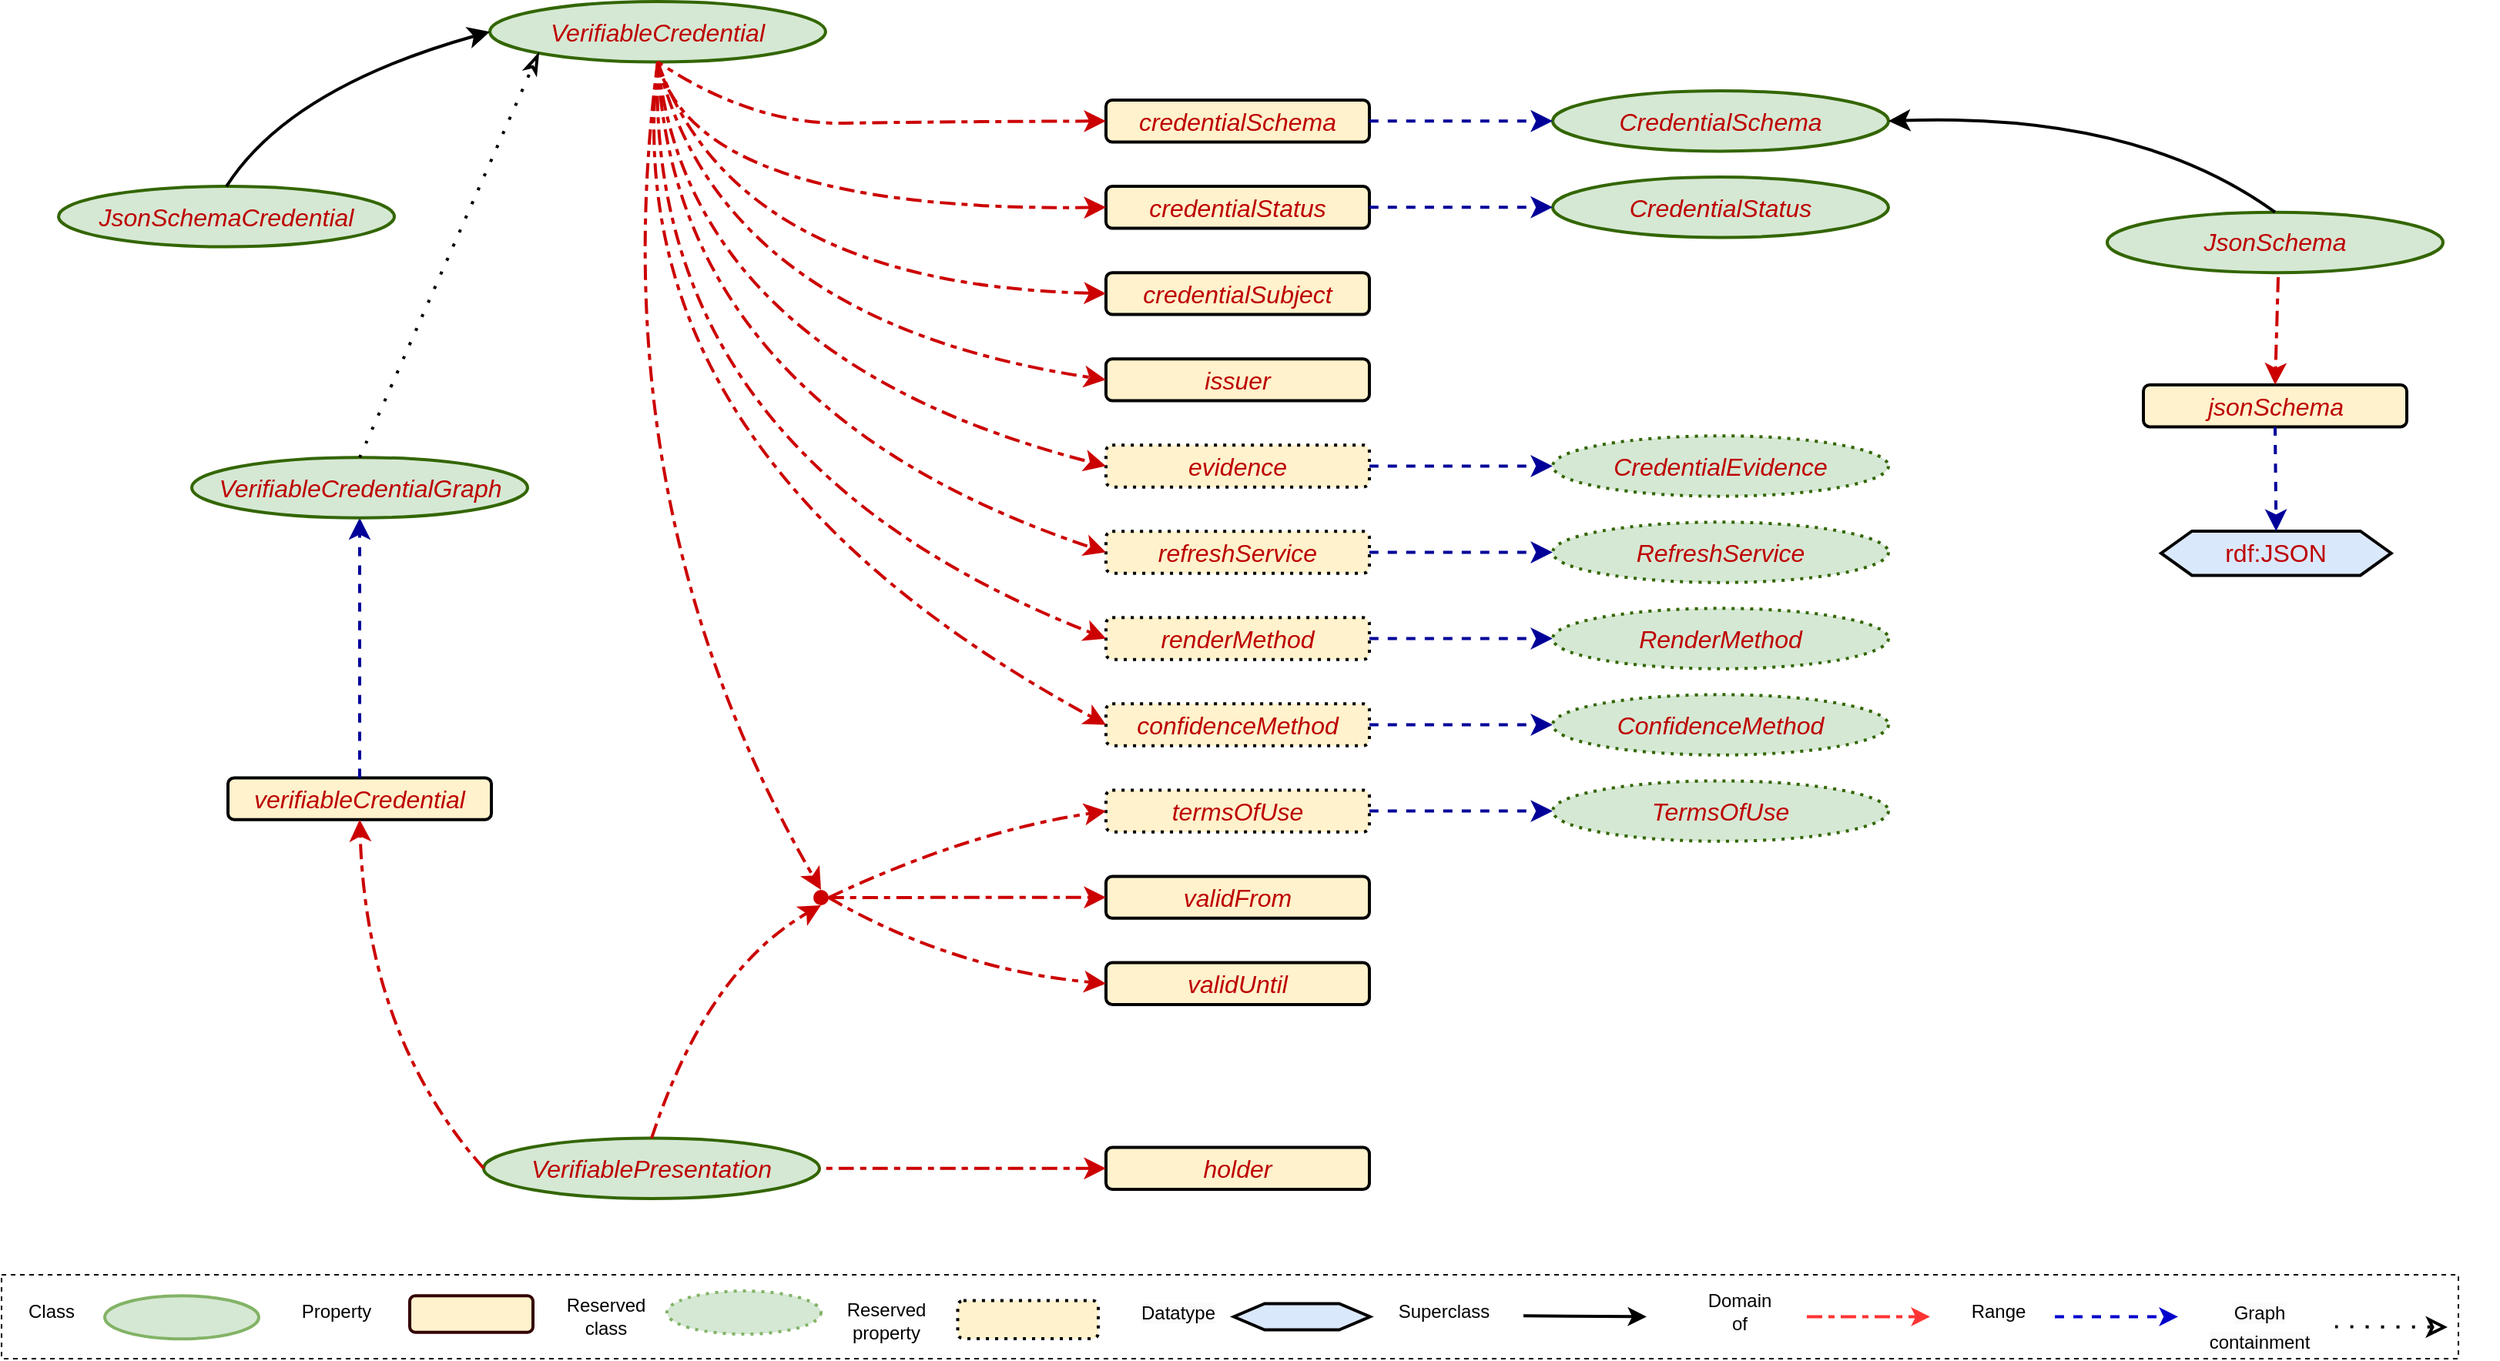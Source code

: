 <mxfile version="21.6.8" type="device">
  <diagram name="Page-1" id="5wcF2D67hh1iBqyEtvuE">
    <mxGraphModel dx="3512" dy="2118" grid="1" gridSize="10" guides="1" tooltips="1" connect="1" arrows="1" fold="1" page="1" pageScale="1" pageWidth="1600" pageHeight="900" math="0" shadow="0">
      <root>
        <mxCell id="0" />
        <mxCell id="1" parent="0" />
        <UserObject label="&lt;i&gt;&lt;font color=&quot;#bd0000&quot;&gt;verifiableCredential&lt;/font&gt;&lt;/i&gt;" link="https://w3.org/2018/credentials/#verifiableCredential" id="1oUjKqBKF74gJ-cnWfdO-3">
          <mxCell style="rounded=1;whiteSpace=wrap;html=1;fontSize=16;fillColor=#fff2cc;strokeWidth=2;" parent="1" vertex="1">
            <mxGeometry x="-1451" y="-384.805" width="171" height="27.21" as="geometry" />
          </mxCell>
        </UserObject>
        <UserObject label="&lt;i&gt;&lt;font color=&quot;#bd0000&quot;&gt;VerifiableCredential&lt;/font&gt;&lt;/i&gt;" link="https://w3.org/2018/credentials/#VerifiableCredential" id="1oUjKqBKF74gJ-cnWfdO-5">
          <mxCell style="ellipse;whiteSpace=wrap;html=1;fontSize=16;fillColor=#d5e8d4;strokeWidth=2;strokeColor=#336600;" parent="1" vertex="1">
            <mxGeometry x="-1281" y="-889" width="218" height="39.215" as="geometry" />
          </mxCell>
        </UserObject>
        <UserObject label="&lt;i&gt;&lt;font color=&quot;#bd0000&quot;&gt;JsonSchemaCredential&lt;/font&gt;&lt;/i&gt;" link="https://w3.org/2018/credentials/#JsonSchemaCredential" id="1oUjKqBKF74gJ-cnWfdO-6">
          <mxCell style="ellipse;whiteSpace=wrap;html=1;fontSize=16;fillColor=#d5e8d4;strokeWidth=2;strokeColor=#336600;" parent="1" vertex="1">
            <mxGeometry x="-1561" y="-768.954" width="218" height="39.215" as="geometry" />
          </mxCell>
        </UserObject>
        <UserObject label="&lt;i&gt;&lt;font color=&quot;#bd0000&quot;&gt;VerifiablePresentation&lt;/font&gt;&lt;/i&gt;" link="https://w3.org/2018/credentials/#VerifiablePresentation" id="1oUjKqBKF74gJ-cnWfdO-7">
          <mxCell style="ellipse;whiteSpace=wrap;html=1;fontSize=16;fillColor=#D5E8D4;strokeWidth=2;strokeColor=#336600;" parent="1" vertex="1">
            <mxGeometry x="-1285" y="-150.715" width="218" height="39.215" as="geometry" />
          </mxCell>
        </UserObject>
        <mxCell id="1oUjKqBKF74gJ-cnWfdO-9" value="" style="endArrow=classic;html=1;rounded=0;fontSize=12;startSize=8;endSize=8;curved=1;exitX=0.5;exitY=0;exitDx=0;exitDy=0;entryX=0;entryY=0.5;entryDx=0;entryDy=0;strokeWidth=2;" parent="1" source="1oUjKqBKF74gJ-cnWfdO-6" target="1oUjKqBKF74gJ-cnWfdO-5" edge="1">
          <mxGeometry width="50" height="50" relative="1" as="geometry">
            <mxPoint x="-1535" y="-563.274" as="sourcePoint" />
            <mxPoint x="-1485" y="-603.29" as="targetPoint" />
            <Array as="points">
              <mxPoint x="-1411" y="-832.978" />
            </Array>
          </mxGeometry>
        </mxCell>
        <mxCell id="1oUjKqBKF74gJ-cnWfdO-12" value="" style="endArrow=classic;html=1;rounded=0;fontSize=12;startSize=8;endSize=8;curved=1;exitX=0.5;exitY=0;exitDx=0;exitDy=0;strokeColor=#000099;dashed=1;strokeWidth=2;entryX=0.5;entryY=1;entryDx=0;entryDy=0;" parent="1" source="1oUjKqBKF74gJ-cnWfdO-3" target="1oUjKqBKF74gJ-cnWfdO-15" edge="1">
          <mxGeometry width="50" height="50" relative="1" as="geometry">
            <mxPoint x="-1314" y="-492.047" as="sourcePoint" />
            <mxPoint x="-1291" y="-552.87" as="targetPoint" />
          </mxGeometry>
        </mxCell>
        <mxCell id="1oUjKqBKF74gJ-cnWfdO-13" style="edgeStyle=none;curved=1;rounded=0;orthogonalLoop=1;jettySize=auto;html=1;entryX=0.5;entryY=0;entryDx=0;entryDy=0;fontSize=12;startSize=8;endSize=8;" parent="1" source="1oUjKqBKF74gJ-cnWfdO-3" target="1oUjKqBKF74gJ-cnWfdO-3" edge="1">
          <mxGeometry relative="1" as="geometry" />
        </mxCell>
        <mxCell id="1oUjKqBKF74gJ-cnWfdO-14" value="" style="endArrow=classic;html=1;rounded=0;fontSize=12;startSize=8;endSize=8;curved=1;exitX=0;exitY=0.5;exitDx=0;exitDy=0;entryX=0.5;entryY=1;entryDx=0;entryDy=0;dashed=1;strokeWidth=2;strokeColor=#CC0000;endFill=1;startArrow=none;startFill=0;dashPattern=5 2 2 2;" parent="1" source="1oUjKqBKF74gJ-cnWfdO-7" target="1oUjKqBKF74gJ-cnWfdO-3" edge="1">
          <mxGeometry width="50" height="50" relative="1" as="geometry">
            <mxPoint x="-987" y="-436.025" as="sourcePoint" />
            <mxPoint x="-937" y="-476.041" as="targetPoint" />
            <Array as="points">
              <mxPoint x="-1361" y="-216.741" />
            </Array>
          </mxGeometry>
        </mxCell>
        <UserObject label="&lt;i&gt;&lt;font color=&quot;#bd0000&quot;&gt;VerifiableCredentialGraph&lt;/font&gt;&lt;/i&gt;" link="https://w3.org/2018/credentials/#VerifiableCredentialGraph" id="1oUjKqBKF74gJ-cnWfdO-15">
          <mxCell style="ellipse;whiteSpace=wrap;html=1;fontSize=16;fillColor=#d5e8d4;strokeWidth=2;strokeColor=#336600;" parent="1" vertex="1">
            <mxGeometry x="-1474.5" y="-592.886" width="218" height="39.215" as="geometry" />
          </mxCell>
        </UserObject>
        <mxCell id="1oUjKqBKF74gJ-cnWfdO-10" style="edgeStyle=none;curved=1;rounded=0;orthogonalLoop=1;jettySize=auto;html=1;entryX=0;entryY=1;entryDx=0;entryDy=0;fontSize=12;startSize=8;endSize=8;dashed=1;dashPattern=1 4;strokeWidth=2;exitX=0.5;exitY=0;exitDx=0;exitDy=0;endArrow=classicThin;endFill=0;" parent="1" source="1oUjKqBKF74gJ-cnWfdO-15" target="1oUjKqBKF74gJ-cnWfdO-5" edge="1">
          <mxGeometry relative="1" as="geometry">
            <mxPoint x="-1251" y="-640.904" as="sourcePoint" />
          </mxGeometry>
        </mxCell>
        <UserObject label="&lt;i&gt;&lt;font color=&quot;#bd0000&quot;&gt;credentialSchema&lt;/font&gt;&lt;/i&gt;" link="https://w3.org/2018/credentials/#credentialSchema" id="lZdwYr-LXM3OhQDUA7XR-1">
          <mxCell style="rounded=1;whiteSpace=wrap;html=1;fontSize=16;fillColor=#fff2cc;strokeWidth=2;" parent="1" vertex="1">
            <mxGeometry x="-881" y="-824.975" width="171" height="27.21" as="geometry" />
          </mxCell>
        </UserObject>
        <UserObject label="&lt;i&gt;&lt;font color=&quot;#bd0000&quot;&gt;credentialStatus&lt;/font&gt;&lt;/i&gt;" link="https://w3.org/2018/credentials/#credentialStatus" id="lZdwYr-LXM3OhQDUA7XR-2">
          <mxCell style="rounded=1;whiteSpace=wrap;html=1;fontSize=16;fillColor=#fff2cc;strokeWidth=2;" parent="1" vertex="1">
            <mxGeometry x="-881" y="-768.954" width="171" height="27.21" as="geometry" />
          </mxCell>
        </UserObject>
        <UserObject label="&lt;i&gt;&lt;font color=&quot;#bd0000&quot;&gt;credentialSubject&lt;/font&gt;&lt;/i&gt;" link="https://w3.org/2018/credentials/#credentialSubject" id="lZdwYr-LXM3OhQDUA7XR-3">
          <mxCell style="rounded=1;whiteSpace=wrap;html=1;fontSize=16;fillColor=#fff2cc;strokeWidth=2;" parent="1" vertex="1">
            <mxGeometry x="-881" y="-712.932" width="171" height="27.21" as="geometry" />
          </mxCell>
        </UserObject>
        <UserObject label="&lt;i&gt;&lt;font color=&quot;#bd0000&quot;&gt;issuer&lt;/font&gt;&lt;/i&gt;" link="https://w3.org/2018/credentials/#issuer" id="lZdwYr-LXM3OhQDUA7XR-4">
          <mxCell style="rounded=1;whiteSpace=wrap;html=1;fontSize=16;fillColor=#fff2cc;strokeWidth=2;" parent="1" vertex="1">
            <mxGeometry x="-881" y="-656.91" width="171" height="27.21" as="geometry" />
          </mxCell>
        </UserObject>
        <UserObject label="&lt;i&gt;&lt;font color=&quot;#bd0000&quot;&gt;evidence&lt;/font&gt;&lt;/i&gt;" link="https://w3.org/2018/credentials/#evidence" id="lZdwYr-LXM3OhQDUA7XR-5">
          <mxCell style="rounded=1;whiteSpace=wrap;html=1;fontSize=16;fillColor=#fff2cc;strokeWidth=2;dashed=1;dashPattern=1 2;" parent="1" vertex="1">
            <mxGeometry x="-881" y="-600.889" width="171" height="27.21" as="geometry" />
          </mxCell>
        </UserObject>
        <UserObject label="&lt;i&gt;&lt;font color=&quot;#bd0000&quot;&gt;refreshService&lt;/font&gt;&lt;/i&gt;" link="https://w3.org/2018/credentials/#refreshService" id="lZdwYr-LXM3OhQDUA7XR-6">
          <mxCell style="rounded=1;whiteSpace=wrap;html=1;fontSize=16;fillColor=#fff2cc;strokeWidth=2;dashed=1;dashPattern=1 2;" parent="1" vertex="1">
            <mxGeometry x="-881" y="-544.867" width="171" height="27.21" as="geometry" />
          </mxCell>
        </UserObject>
        <UserObject label="&lt;i&gt;&lt;font color=&quot;#bd0000&quot;&gt;renderMethod&lt;/font&gt;&lt;/i&gt;" link="https://w3.org/2018/credentials/#renderMethod" id="lZdwYr-LXM3OhQDUA7XR-7">
          <mxCell style="rounded=1;whiteSpace=wrap;html=1;fontSize=16;fillColor=#fff2cc;strokeWidth=2;dashed=1;dashPattern=1 2;" parent="1" vertex="1">
            <mxGeometry x="-881" y="-488.846" width="171" height="27.21" as="geometry" />
          </mxCell>
        </UserObject>
        <UserObject label="&lt;i&gt;&lt;font color=&quot;#bd0000&quot;&gt;confidenceMethod&lt;/font&gt;&lt;/i&gt;" link="https://w3.org/2018/credentials/#confidenceMethod" id="lZdwYr-LXM3OhQDUA7XR-8">
          <mxCell style="rounded=1;whiteSpace=wrap;html=1;fontSize=16;fillColor=#fff2cc;strokeWidth=2;dashed=1;dashPattern=1 2;" parent="1" vertex="1">
            <mxGeometry x="-881" y="-432.824" width="171" height="27.21" as="geometry" />
          </mxCell>
        </UserObject>
        <UserObject label="&lt;i&gt;&lt;font color=&quot;#bd0000&quot;&gt;termsOfUse&lt;/font&gt;&lt;/i&gt;" link="https://w3.org/2018/credentials/#termsOfUse" id="lZdwYr-LXM3OhQDUA7XR-9">
          <mxCell style="rounded=1;whiteSpace=wrap;html=1;fontSize=16;fillColor=#fff2cc;strokeWidth=2;dashed=1;dashPattern=1 2;" parent="1" vertex="1">
            <mxGeometry x="-881" y="-376.802" width="171" height="27.21" as="geometry" />
          </mxCell>
        </UserObject>
        <UserObject label="&lt;i&gt;&lt;font color=&quot;#bd0000&quot;&gt;validFrom&lt;/font&gt;&lt;/i&gt;" link="https://w3.org/2018/credentials/#validFrom" id="lZdwYr-LXM3OhQDUA7XR-10">
          <mxCell style="rounded=1;whiteSpace=wrap;html=1;fontSize=16;fillColor=#fff2cc;strokeWidth=2;" parent="1" vertex="1">
            <mxGeometry x="-881" y="-320.781" width="171" height="27.21" as="geometry" />
          </mxCell>
        </UserObject>
        <UserObject label="&lt;i&gt;&lt;font color=&quot;#bd0000&quot;&gt;validUntil&lt;/font&gt;&lt;/i&gt;" link="https://w3.org/2018/credentials/#validUntil" id="lZdwYr-LXM3OhQDUA7XR-11">
          <mxCell style="rounded=1;whiteSpace=wrap;html=1;fontSize=16;fillColor=#fff2cc;strokeWidth=2;" parent="1" vertex="1">
            <mxGeometry x="-881" y="-264.759" width="171" height="27.21" as="geometry" />
          </mxCell>
        </UserObject>
        <UserObject label="&lt;i&gt;&lt;font color=&quot;#bd0000&quot;&gt;holder&lt;/font&gt;&lt;/i&gt;" link="https://w3.org/2018/credentials/#holder" id="lZdwYr-LXM3OhQDUA7XR-12">
          <mxCell style="rounded=1;whiteSpace=wrap;html=1;fontSize=16;fillColor=#fff2cc;strokeWidth=2;" parent="1" vertex="1">
            <mxGeometry x="-881" y="-144.713" width="171" height="27.21" as="geometry" />
          </mxCell>
        </UserObject>
        <mxCell id="lZdwYr-LXM3OhQDUA7XR-13" value="" style="endArrow=none;html=1;rounded=0;fontSize=12;startSize=8;endSize=8;curved=1;exitX=0;exitY=0.5;exitDx=0;exitDy=0;entryX=1;entryY=0.5;entryDx=0;entryDy=0;dashed=1;strokeWidth=2;strokeColor=#CC0000;endFill=0;startArrow=classic;startFill=1;dashPattern=5 2 2 2;" parent="1" source="lZdwYr-LXM3OhQDUA7XR-12" target="1oUjKqBKF74gJ-cnWfdO-7" edge="1">
          <mxGeometry width="50" height="50" relative="1" as="geometry">
            <mxPoint x="-1039" y="-161.519" as="sourcePoint" />
            <mxPoint x="-1105" y="-336.787" as="targetPoint" />
          </mxGeometry>
        </mxCell>
        <mxCell id="lZdwYr-LXM3OhQDUA7XR-14" value="" style="endArrow=none;html=1;rounded=0;fontSize=12;startSize=8;endSize=8;curved=1;exitX=0;exitY=0.5;exitDx=0;exitDy=0;entryX=0.5;entryY=1;entryDx=0;entryDy=0;dashed=1;strokeWidth=2;strokeColor=#CC0000;endFill=0;startArrow=classic;startFill=1;dashPattern=5 2 2 2;" parent="1" source="lZdwYr-LXM3OhQDUA7XR-1" target="1oUjKqBKF74gJ-cnWfdO-5" edge="1">
          <mxGeometry width="50" height="50" relative="1" as="geometry">
            <mxPoint x="-1029" y="-601.689" as="sourcePoint" />
            <mxPoint x="-1095" y="-776.957" as="targetPoint" />
            <Array as="points">
              <mxPoint x="-990" y="-811" />
              <mxPoint x="-1111" y="-808.969" />
            </Array>
          </mxGeometry>
        </mxCell>
        <mxCell id="lZdwYr-LXM3OhQDUA7XR-15" value="" style="endArrow=none;html=1;rounded=0;fontSize=12;startSize=8;endSize=8;curved=1;exitX=0;exitY=0.5;exitDx=0;exitDy=0;entryX=0.5;entryY=1;entryDx=0;entryDy=0;dashed=1;strokeWidth=2;strokeColor=#CC0000;endFill=0;startArrow=classic;startFill=1;dashPattern=5 2 2 2;" parent="1" source="lZdwYr-LXM3OhQDUA7XR-2" target="1oUjKqBKF74gJ-cnWfdO-5" edge="1">
          <mxGeometry width="50" height="50" relative="1" as="geometry">
            <mxPoint x="-988" y="-754.548" as="sourcePoint" />
            <mxPoint x="-1201" y="-792.963" as="targetPoint" />
            <Array as="points">
              <mxPoint x="-1147" y="-752.147" />
            </Array>
          </mxGeometry>
        </mxCell>
        <mxCell id="lZdwYr-LXM3OhQDUA7XR-16" value="" style="endArrow=classic;html=1;rounded=0;fontSize=12;startSize=8;endSize=8;curved=1;exitX=0.5;exitY=1;exitDx=0;exitDy=0;entryX=0;entryY=0.5;entryDx=0;entryDy=0;dashed=1;strokeWidth=2;strokeColor=#CC0000;endFill=1;startArrow=none;startFill=0;dashPattern=5 2 2 2;" parent="1" source="1oUjKqBKF74gJ-cnWfdO-5" target="lZdwYr-LXM3OhQDUA7XR-3" edge="1">
          <mxGeometry width="50" height="50" relative="1" as="geometry">
            <mxPoint x="-1149" y="-497.649" as="sourcePoint" />
            <mxPoint x="-1215" y="-672.917" as="targetPoint" />
            <Array as="points">
              <mxPoint x="-1121" y="-704.929" />
            </Array>
          </mxGeometry>
        </mxCell>
        <mxCell id="lZdwYr-LXM3OhQDUA7XR-17" value="" style="endArrow=classic;html=1;rounded=0;fontSize=12;startSize=8;endSize=8;curved=1;exitX=0.5;exitY=1;exitDx=0;exitDy=0;entryX=0;entryY=0.5;entryDx=0;entryDy=0;dashed=1;strokeWidth=2;strokeColor=#CC0000;endFill=1;startArrow=none;startFill=0;dashPattern=5 2 2 2;" parent="1" source="1oUjKqBKF74gJ-cnWfdO-5" target="lZdwYr-LXM3OhQDUA7XR-4" edge="1">
          <mxGeometry width="50" height="50" relative="1" as="geometry">
            <mxPoint x="-1162" y="-841.782" as="sourcePoint" />
            <mxPoint x="-942" y="-691.324" as="targetPoint" />
            <Array as="points">
              <mxPoint x="-1131" y="-680.92" />
            </Array>
          </mxGeometry>
        </mxCell>
        <mxCell id="lZdwYr-LXM3OhQDUA7XR-18" value="" style="endArrow=classic;html=1;rounded=0;fontSize=12;startSize=8;endSize=8;curved=1;exitX=0.5;exitY=1;exitDx=0;exitDy=0;dashed=1;strokeWidth=2;strokeColor=#CC0000;endFill=1;startArrow=none;startFill=0;entryX=0;entryY=0.5;entryDx=0;entryDy=0;dashPattern=5 2 2 2;" parent="1" source="1oUjKqBKF74gJ-cnWfdO-5" target="lZdwYr-LXM3OhQDUA7XR-5" edge="1">
          <mxGeometry width="50" height="50" relative="1" as="geometry">
            <mxPoint x="-1152" y="-833.779" as="sourcePoint" />
            <mxPoint x="-961" y="-592.886" as="targetPoint" />
            <Array as="points">
              <mxPoint x="-1151" y="-656.91" />
            </Array>
          </mxGeometry>
        </mxCell>
        <mxCell id="lZdwYr-LXM3OhQDUA7XR-19" value="" style="endArrow=classic;html=1;rounded=0;fontSize=12;startSize=8;endSize=8;curved=1;exitX=0.5;exitY=1;exitDx=0;exitDy=0;entryX=0;entryY=0.5;entryDx=0;entryDy=0;dashed=1;strokeWidth=2;strokeColor=#CC0000;endFill=1;startArrow=none;startFill=0;dashPattern=5 2 2 2;" parent="1" source="1oUjKqBKF74gJ-cnWfdO-5" target="lZdwYr-LXM3OhQDUA7XR-6" edge="1">
          <mxGeometry width="50" height="50" relative="1" as="geometry">
            <mxPoint x="-1142" y="-825.776" as="sourcePoint" />
            <mxPoint x="-922" y="-675.318" as="targetPoint" />
            <Array as="points">
              <mxPoint x="-1161" y="-624.898" />
            </Array>
          </mxGeometry>
        </mxCell>
        <mxCell id="lZdwYr-LXM3OhQDUA7XR-20" value="" style="endArrow=classic;html=1;rounded=0;fontSize=12;startSize=8;endSize=8;curved=1;exitX=0.5;exitY=1;exitDx=0;exitDy=0;entryX=0;entryY=0.5;entryDx=0;entryDy=0;dashed=1;strokeWidth=2;strokeColor=#CC0000;endFill=1;startArrow=none;startFill=0;dashPattern=5 2 2 2;" parent="1" source="1oUjKqBKF74gJ-cnWfdO-5" target="lZdwYr-LXM3OhQDUA7XR-7" edge="1">
          <mxGeometry width="50" height="50" relative="1" as="geometry">
            <mxPoint x="-1132" y="-817.773" as="sourcePoint" />
            <mxPoint x="-912" y="-667.314" as="targetPoint" />
            <Array as="points">
              <mxPoint x="-1181" y="-592.886" />
            </Array>
          </mxGeometry>
        </mxCell>
        <mxCell id="lZdwYr-LXM3OhQDUA7XR-21" value="" style="endArrow=classic;html=1;rounded=0;fontSize=12;startSize=8;endSize=8;curved=1;exitX=0.5;exitY=1;exitDx=0;exitDy=0;entryX=0;entryY=0.5;entryDx=0;entryDy=0;dashed=1;strokeWidth=2;strokeColor=#CC0000;endFill=1;startArrow=none;startFill=0;dashPattern=5 2 2 2;" parent="1" source="1oUjKqBKF74gJ-cnWfdO-5" target="lZdwYr-LXM3OhQDUA7XR-8" edge="1">
          <mxGeometry width="50" height="50" relative="1" as="geometry">
            <mxPoint x="-1122" y="-809.769" as="sourcePoint" />
            <mxPoint x="-902" y="-659.311" as="targetPoint" />
            <Array as="points">
              <mxPoint x="-1201" y="-592.886" />
            </Array>
          </mxGeometry>
        </mxCell>
        <mxCell id="lZdwYr-LXM3OhQDUA7XR-22" value="" style="ellipse;whiteSpace=wrap;html=1;aspect=fixed;fontSize=16;fillColor=#cc0000;strokeColor=none;" parent="1" vertex="1">
          <mxGeometry x="-1071" y="-312" width="10" height="10" as="geometry" />
        </mxCell>
        <mxCell id="lZdwYr-LXM3OhQDUA7XR-23" value="" style="endArrow=classic;html=1;rounded=0;fontSize=12;startSize=8;endSize=8;curved=1;exitX=0.5;exitY=0;exitDx=0;exitDy=0;entryX=0.5;entryY=1;entryDx=0;entryDy=0;dashed=1;strokeWidth=2;strokeColor=#CC0000;endFill=1;startArrow=none;startFill=0;dashPattern=5 2 2 2;" parent="1" source="1oUjKqBKF74gJ-cnWfdO-7" target="lZdwYr-LXM3OhQDUA7XR-22" edge="1">
          <mxGeometry width="50" height="50" relative="1" as="geometry">
            <mxPoint x="-871" y="-123.104" as="sourcePoint" />
            <mxPoint x="-1053" y="-123.104" as="targetPoint" />
            <Array as="points">
              <mxPoint x="-1140" y="-260" />
            </Array>
          </mxGeometry>
        </mxCell>
        <mxCell id="lZdwYr-LXM3OhQDUA7XR-24" value="" style="endArrow=classic;html=1;rounded=0;fontSize=12;startSize=8;endSize=8;curved=1;exitX=0.5;exitY=1;exitDx=0;exitDy=0;dashed=1;strokeWidth=2;strokeColor=#CC0000;endFill=1;startArrow=none;startFill=0;dashPattern=5 2 2 2;entryX=0.5;entryY=0;entryDx=0;entryDy=0;" parent="1" source="1oUjKqBKF74gJ-cnWfdO-5" target="lZdwYr-LXM3OhQDUA7XR-22" edge="1">
          <mxGeometry width="50" height="50" relative="1" as="geometry">
            <mxPoint x="-861" y="-115.101" as="sourcePoint" />
            <mxPoint x="-1060" y="-307" as="targetPoint" />
            <Array as="points">
              <mxPoint x="-1210" y="-560" />
            </Array>
          </mxGeometry>
        </mxCell>
        <mxCell id="lZdwYr-LXM3OhQDUA7XR-25" value="" style="endArrow=classic;html=1;rounded=0;fontSize=12;startSize=8;endSize=8;curved=1;exitX=1;exitY=0.5;exitDx=0;exitDy=0;entryX=0;entryY=0.5;entryDx=0;entryDy=0;dashed=1;strokeWidth=2;strokeColor=#CC0000;endFill=1;startArrow=none;startFill=0;dashPattern=5 2 2 2;" parent="1" source="lZdwYr-LXM3OhQDUA7XR-22" target="lZdwYr-LXM3OhQDUA7XR-10" edge="1">
          <mxGeometry width="50" height="50" relative="1" as="geometry">
            <mxPoint x="-929" y="-307.576" as="sourcePoint" />
            <mxPoint x="-1111" y="-307.576" as="targetPoint" />
          </mxGeometry>
        </mxCell>
        <mxCell id="lZdwYr-LXM3OhQDUA7XR-26" value="" style="endArrow=classic;html=1;rounded=0;fontSize=12;startSize=8;endSize=8;curved=1;exitX=1;exitY=0.5;exitDx=0;exitDy=0;dashed=1;strokeWidth=2;strokeColor=#CC0000;endFill=1;startArrow=none;startFill=0;entryX=0;entryY=0.5;entryDx=0;entryDy=0;dashPattern=5 2 2 2;" parent="1" source="lZdwYr-LXM3OhQDUA7XR-22" target="lZdwYr-LXM3OhQDUA7XR-9" edge="1">
          <mxGeometry width="50" height="50" relative="1" as="geometry">
            <mxPoint x="-1142" y="-299.172" as="sourcePoint" />
            <mxPoint x="-901" y="-360.796" as="targetPoint" />
            <Array as="points">
              <mxPoint x="-970" y="-350" />
            </Array>
          </mxGeometry>
        </mxCell>
        <mxCell id="lZdwYr-LXM3OhQDUA7XR-27" value="" style="endArrow=classic;html=1;rounded=0;fontSize=12;startSize=8;endSize=8;curved=1;dashed=1;strokeWidth=2;strokeColor=#CC0000;endFill=1;startArrow=none;startFill=0;entryX=0;entryY=0.5;entryDx=0;entryDy=0;exitX=1;exitY=0.5;exitDx=0;exitDy=0;dashPattern=5 2 2 2;" parent="1" source="lZdwYr-LXM3OhQDUA7XR-22" target="lZdwYr-LXM3OhQDUA7XR-11" edge="1">
          <mxGeometry width="50" height="50" relative="1" as="geometry">
            <mxPoint x="-1141" y="-280.765" as="sourcePoint" />
            <mxPoint x="-921" y="-232.747" as="targetPoint" />
            <Array as="points">
              <mxPoint x="-980" y="-260" />
            </Array>
          </mxGeometry>
        </mxCell>
        <UserObject label="&lt;i&gt;&lt;font color=&quot;#bd0000&quot;&gt;RenderMethod&lt;/font&gt;&lt;/i&gt;" link="https://w3.org/2018/credentials/#RenderMethod" id="lZdwYr-LXM3OhQDUA7XR-28">
          <mxCell style="ellipse;whiteSpace=wrap;html=1;fontSize=16;fillColor=#D5E8D4;strokeWidth=2;strokeColor=#336600;dashed=1;dashPattern=1 2;" parent="1" vertex="1">
            <mxGeometry x="-591" y="-494.848" width="218" height="39.215" as="geometry" />
          </mxCell>
        </UserObject>
        <UserObject label="&lt;i&gt;&lt;font color=&quot;#bd0000&quot;&gt;CredentialEvidence&lt;/font&gt;&lt;/i&gt;" link="https://w3.org/2018/credentials/#CredentialEvidence" id="lZdwYr-LXM3OhQDUA7XR-29">
          <mxCell style="ellipse;whiteSpace=wrap;html=1;fontSize=16;fillColor=#D5E8D4;strokeWidth=2;strokeColor=#336600;dashed=1;dashPattern=1 2;" parent="1" vertex="1">
            <mxGeometry x="-591" y="-606.891" width="218" height="39.215" as="geometry" />
          </mxCell>
        </UserObject>
        <UserObject label="&lt;i&gt;&lt;font color=&quot;#bd0000&quot;&gt;RefreshService&lt;/font&gt;&lt;/i&gt;" link="https://w3.org/2018/credentials/#RefreshService" id="lZdwYr-LXM3OhQDUA7XR-30">
          <mxCell style="ellipse;whiteSpace=wrap;html=1;fontSize=16;fillColor=#D5E8D4;strokeWidth=2;strokeColor=#336600;dashed=1;dashPattern=1 2;" parent="1" vertex="1">
            <mxGeometry x="-591" y="-550.87" width="218" height="39.215" as="geometry" />
          </mxCell>
        </UserObject>
        <UserObject label="&lt;i&gt;&lt;font color=&quot;#bd0000&quot;&gt;ConfidenceMethod&lt;/font&gt;&lt;/i&gt;" link="https://w3.org/2018/credentials/#ConfidenceMethod" id="lZdwYr-LXM3OhQDUA7XR-31">
          <mxCell style="ellipse;whiteSpace=wrap;html=1;fontSize=16;fillColor=#D5E8D4;strokeWidth=2;strokeColor=#336600;dashed=1;dashPattern=1 2;" parent="1" vertex="1">
            <mxGeometry x="-591" y="-438.826" width="218" height="39.215" as="geometry" />
          </mxCell>
        </UserObject>
        <UserObject label="&lt;i&gt;&lt;font color=&quot;#bd0000&quot;&gt;TermsOfUse&lt;/font&gt;&lt;/i&gt;" link="https://w3.org/2018/credentials/#TermsOfUse" id="lZdwYr-LXM3OhQDUA7XR-32">
          <mxCell style="ellipse;whiteSpace=wrap;html=1;fontSize=16;fillColor=#D5E8D4;strokeWidth=2;strokeColor=#336600;dashed=1;dashPattern=1 2;" parent="1" vertex="1">
            <mxGeometry x="-591" y="-382.805" width="218" height="39.215" as="geometry" />
          </mxCell>
        </UserObject>
        <UserObject label="&lt;i&gt;&lt;font color=&quot;#bd0000&quot;&gt;CredentialSchema&lt;/font&gt;&lt;/i&gt;" link="https://w3.org/2018/credentials/#CredentialSchema" id="lZdwYr-LXM3OhQDUA7XR-33">
          <mxCell style="ellipse;whiteSpace=wrap;html=1;fontSize=16;fillColor=#d5e8d4;strokeWidth=2;strokeColor=#336600;" parent="1" vertex="1">
            <mxGeometry x="-591" y="-830.978" width="218" height="39.215" as="geometry" />
          </mxCell>
        </UserObject>
        <UserObject label="&lt;i&gt;&lt;font color=&quot;#bd0000&quot;&gt;CredentialStatus&lt;/font&gt;&lt;/i&gt;" link="https://w3.org/2018/credentials/#CredentialStatus" id="lZdwYr-LXM3OhQDUA7XR-34">
          <mxCell style="ellipse;whiteSpace=wrap;html=1;fontSize=16;fillColor=#d5e8d4;strokeWidth=2;strokeColor=#336600;" parent="1" vertex="1">
            <mxGeometry x="-591" y="-774.956" width="218" height="39.215" as="geometry" />
          </mxCell>
        </UserObject>
        <mxCell id="lZdwYr-LXM3OhQDUA7XR-35" value="" style="endArrow=classic;html=1;rounded=0;fontSize=12;startSize=8;endSize=8;curved=1;entryX=0;entryY=0.5;entryDx=0;entryDy=0;exitX=1;exitY=0.5;exitDx=0;exitDy=0;strokeColor=#000099;dashed=1;strokeWidth=2;" parent="1" source="lZdwYr-LXM3OhQDUA7XR-1" target="lZdwYr-LXM3OhQDUA7XR-33" edge="1">
          <mxGeometry width="50" height="50" relative="1" as="geometry">
            <mxPoint x="-621" y="-604.09" as="sourcePoint" />
            <mxPoint x="-621" y="-712.932" as="targetPoint" />
          </mxGeometry>
        </mxCell>
        <mxCell id="lZdwYr-LXM3OhQDUA7XR-36" value="" style="endArrow=classic;html=1;rounded=0;fontSize=12;startSize=8;endSize=8;curved=1;strokeColor=#000099;dashed=1;strokeWidth=2;exitX=1;exitY=0.5;exitDx=0;exitDy=0;entryX=0;entryY=0.5;entryDx=0;entryDy=0;" parent="1" source="lZdwYr-LXM3OhQDUA7XR-2" target="lZdwYr-LXM3OhQDUA7XR-34" edge="1">
          <mxGeometry width="50" height="50" relative="1" as="geometry">
            <mxPoint x="-681" y="-736.941" as="sourcePoint" />
            <mxPoint x="-601" y="-720.935" as="targetPoint" />
          </mxGeometry>
        </mxCell>
        <mxCell id="lZdwYr-LXM3OhQDUA7XR-37" value="" style="endArrow=classic;html=1;rounded=0;fontSize=12;startSize=8;endSize=8;curved=1;entryX=0;entryY=0.5;entryDx=0;entryDy=0;strokeColor=#000099;dashed=1;strokeWidth=2;exitX=1;exitY=0.5;exitDx=0;exitDy=0;" parent="1" source="lZdwYr-LXM3OhQDUA7XR-5" target="lZdwYr-LXM3OhQDUA7XR-29" edge="1">
          <mxGeometry width="50" height="50" relative="1" as="geometry">
            <mxPoint x="-701" y="-584.883" as="sourcePoint" />
            <mxPoint x="-542" y="-630.5" as="targetPoint" />
          </mxGeometry>
        </mxCell>
        <mxCell id="lZdwYr-LXM3OhQDUA7XR-38" value="" style="endArrow=classic;html=1;rounded=0;fontSize=12;startSize=8;endSize=8;curved=1;entryX=0;entryY=0.5;entryDx=0;entryDy=0;exitX=1;exitY=0.5;exitDx=0;exitDy=0;strokeColor=#000099;dashed=1;strokeWidth=2;" parent="1" source="lZdwYr-LXM3OhQDUA7XR-6" target="lZdwYr-LXM3OhQDUA7XR-30" edge="1">
          <mxGeometry width="50" height="50" relative="1" as="geometry">
            <mxPoint x="-671" y="-672.917" as="sourcePoint" />
            <mxPoint x="-552" y="-672.917" as="targetPoint" />
          </mxGeometry>
        </mxCell>
        <mxCell id="lZdwYr-LXM3OhQDUA7XR-39" value="" style="endArrow=classic;html=1;rounded=0;fontSize=12;startSize=8;endSize=8;curved=1;entryX=0;entryY=0.5;entryDx=0;entryDy=0;exitX=1;exitY=0.5;exitDx=0;exitDy=0;strokeColor=#000099;dashed=1;strokeWidth=2;" parent="1" source="lZdwYr-LXM3OhQDUA7XR-7" target="lZdwYr-LXM3OhQDUA7XR-28" edge="1">
          <mxGeometry width="50" height="50" relative="1" as="geometry">
            <mxPoint x="-561" y="-673.717" as="sourcePoint" />
            <mxPoint x="-442" y="-673.717" as="targetPoint" />
          </mxGeometry>
        </mxCell>
        <mxCell id="lZdwYr-LXM3OhQDUA7XR-40" value="" style="endArrow=classic;html=1;rounded=0;fontSize=12;startSize=8;endSize=8;curved=1;entryX=0;entryY=0.5;entryDx=0;entryDy=0;exitX=1;exitY=0.5;exitDx=0;exitDy=0;strokeColor=#000099;dashed=1;strokeWidth=2;" parent="1" source="lZdwYr-LXM3OhQDUA7XR-8" target="lZdwYr-LXM3OhQDUA7XR-31" edge="1">
          <mxGeometry width="50" height="50" relative="1" as="geometry">
            <mxPoint x="-671" y="-384.805" as="sourcePoint" />
            <mxPoint x="-552" y="-384.805" as="targetPoint" />
          </mxGeometry>
        </mxCell>
        <mxCell id="lZdwYr-LXM3OhQDUA7XR-41" value="" style="endArrow=classic;html=1;rounded=0;fontSize=12;startSize=8;endSize=8;curved=1;entryX=0;entryY=0.5;entryDx=0;entryDy=0;exitX=1;exitY=0.5;exitDx=0;exitDy=0;strokeColor=#000099;dashed=1;strokeWidth=2;" parent="1" source="lZdwYr-LXM3OhQDUA7XR-9" target="lZdwYr-LXM3OhQDUA7XR-32" edge="1">
          <mxGeometry width="50" height="50" relative="1" as="geometry">
            <mxPoint x="-691" y="-336.787" as="sourcePoint" />
            <mxPoint x="-572" y="-336.787" as="targetPoint" />
          </mxGeometry>
        </mxCell>
        <UserObject label="&lt;i&gt;&lt;font color=&quot;#bd0000&quot;&gt;JsonSchema&lt;/font&gt;&lt;/i&gt;" link="https://w3.org/2018/credentials/#JsonSchema" id="lZdwYr-LXM3OhQDUA7XR-42">
          <mxCell style="ellipse;whiteSpace=wrap;html=1;fontSize=16;fillColor=#d5e8d4;strokeWidth=2;strokeColor=#336600;" parent="1" vertex="1">
            <mxGeometry x="-231" y="-752.147" width="218" height="39.215" as="geometry" />
          </mxCell>
        </UserObject>
        <mxCell id="lZdwYr-LXM3OhQDUA7XR-43" value="" style="endArrow=classic;html=1;rounded=0;fontSize=12;startSize=8;endSize=8;curved=1;exitX=0.5;exitY=0;exitDx=0;exitDy=0;entryX=1;entryY=0.5;entryDx=0;entryDy=0;strokeWidth=2;" parent="1" source="lZdwYr-LXM3OhQDUA7XR-42" target="lZdwYr-LXM3OhQDUA7XR-33" edge="1">
          <mxGeometry width="50" height="50" relative="1" as="geometry">
            <mxPoint x="-241" y="-484.444" as="sourcePoint" />
            <mxPoint x="-70" y="-584.483" as="targetPoint" />
            <Array as="points">
              <mxPoint x="-211" y="-816.972" />
            </Array>
          </mxGeometry>
        </mxCell>
        <mxCell id="usrDyYZYH79wCYu34c_K-6" value="" style="group" vertex="1" connectable="0" parent="1">
          <mxGeometry x="-1598" y="-62" width="1621" height="54.5" as="geometry" />
        </mxCell>
        <mxCell id="lZdwYr-LXM3OhQDUA7XR-45" value="" style="rounded=0;whiteSpace=wrap;html=1;fillColor=none;dashed=1;" parent="usrDyYZYH79wCYu34c_K-6" vertex="1">
          <mxGeometry width="1595" height="54.5" as="geometry" />
        </mxCell>
        <mxCell id="usrDyYZYH79wCYu34c_K-5" value="" style="group" vertex="1" connectable="0" parent="usrDyYZYH79wCYu34c_K-6">
          <mxGeometry x="7" y="2.5" width="1614" height="49.5" as="geometry" />
        </mxCell>
        <mxCell id="usrDyYZYH79wCYu34c_K-1" value="" style="group" vertex="1" connectable="0" parent="usrDyYZYH79wCYu34c_K-5">
          <mxGeometry x="718" y="4.75" width="163.4" height="40" as="geometry" />
        </mxCell>
        <UserObject label="" id="usrDyYZYH79wCYu34c_K-2">
          <mxCell style="shape=hexagon;perimeter=hexagonPerimeter2;whiteSpace=wrap;html=1;fixedSize=1;fontSize=16;fillColor=#dae8fc;strokeWidth=2;" vertex="1" parent="usrDyYZYH79wCYu34c_K-1">
            <mxGeometry x="75" y="11.5" width="88.4" height="17" as="geometry" />
          </mxCell>
        </UserObject>
        <mxCell id="usrDyYZYH79wCYu34c_K-3" value="&lt;span style=&quot;color: rgb(0, 0, 0); font-family: Helvetica; font-size: 12px; font-style: normal; font-variant-ligatures: normal; font-variant-caps: normal; font-weight: 400; letter-spacing: normal; orphans: 2; text-align: center; text-indent: 0px; text-transform: none; widows: 2; word-spacing: 0px; -webkit-text-stroke-width: 0px; background-color: rgb(251, 251, 251); text-decoration-thickness: initial; text-decoration-style: initial; text-decoration-color: initial; float: none; display: inline !important;&quot;&gt;Datatype&lt;/span&gt;" style="text;whiteSpace=wrap;html=1;fontSize=16;" vertex="1" parent="usrDyYZYH79wCYu34c_K-1">
          <mxGeometry x="13" width="90" height="40" as="geometry" />
        </mxCell>
        <mxCell id="OI71fulDIgHqbVsoXd_f-4" value="" style="group" parent="usrDyYZYH79wCYu34c_K-5" vertex="1" connectable="0">
          <mxGeometry x="1424" y="4.75" width="190" height="40" as="geometry" />
        </mxCell>
        <mxCell id="OI71fulDIgHqbVsoXd_f-1" style="edgeStyle=none;curved=1;rounded=0;orthogonalLoop=1;jettySize=auto;html=1;fontSize=12;startSize=8;endSize=8;dashed=1;dashPattern=1 4;strokeWidth=2;endArrow=classic;endFill=0;" parent="OI71fulDIgHqbVsoXd_f-4" edge="1">
          <mxGeometry relative="1" as="geometry">
            <mxPoint x="84" y="26.5" as="sourcePoint" />
            <mxPoint x="157" y="26.72" as="targetPoint" />
          </mxGeometry>
        </mxCell>
        <mxCell id="OI71fulDIgHqbVsoXd_f-3" value="&lt;span style=&quot;color: rgb(0, 0, 0); font-family: Helvetica; font-size: 12px; font-style: normal; font-variant-ligatures: normal; font-variant-caps: normal; font-weight: 400; letter-spacing: normal; orphans: 2; text-indent: 0px; text-transform: none; widows: 2; word-spacing: 0px; -webkit-text-stroke-width: 0px; background-color: rgb(251, 251, 251); text-decoration-thickness: initial; text-decoration-style: initial; text-decoration-color: initial; float: none; display: inline !important;&quot;&gt;Graph containment&lt;/span&gt;" style="text;whiteSpace=wrap;html=1;fontSize=16;align=center;" parent="OI71fulDIgHqbVsoXd_f-4" vertex="1">
          <mxGeometry width="70" height="40" as="geometry" />
        </mxCell>
        <mxCell id="lZdwYr-LXM3OhQDUA7XR-47" value="" style="group" parent="usrDyYZYH79wCYu34c_K-5" vertex="1" connectable="0">
          <mxGeometry y="6.188" width="160" height="37.125" as="geometry" />
        </mxCell>
        <mxCell id="lZdwYr-LXM3OhQDUA7XR-48" value="" style="ellipse;whiteSpace=wrap;html=1;fillColor=#d5e8d4;strokeColor=#82b366;strokeWidth=2;" parent="lZdwYr-LXM3OhQDUA7XR-47" vertex="1">
          <mxGeometry x="60" y="4.95" width="100" height="28.005" as="geometry" />
        </mxCell>
        <mxCell id="lZdwYr-LXM3OhQDUA7XR-49" value="Class" style="text;html=1;align=center;verticalAlign=middle;resizable=0;points=[];autosize=1;strokeColor=none;fillColor=none;" parent="lZdwYr-LXM3OhQDUA7XR-47" vertex="1">
          <mxGeometry width="50" height="30" as="geometry" />
        </mxCell>
        <mxCell id="lZdwYr-LXM3OhQDUA7XR-50" value="" style="group" parent="usrDyYZYH79wCYu34c_K-5" vertex="1" connectable="0">
          <mxGeometry x="175" y="6.188" width="170" height="37.125" as="geometry" />
        </mxCell>
        <mxCell id="lZdwYr-LXM3OhQDUA7XR-51" value="" style="rounded=1;whiteSpace=wrap;html=1;fillColor=#FFf2cc;strokeColor=#330000;strokeWidth=2;" parent="lZdwYr-LXM3OhQDUA7XR-50" vertex="1">
          <mxGeometry x="83" y="4.95" width="80" height="23.686" as="geometry" />
        </mxCell>
        <mxCell id="lZdwYr-LXM3OhQDUA7XR-52" value="Property" style="text;html=1;align=center;verticalAlign=middle;resizable=0;points=[];autosize=1;strokeColor=none;fillColor=none;" parent="lZdwYr-LXM3OhQDUA7XR-50" vertex="1">
          <mxGeometry width="70" height="30" as="geometry" />
        </mxCell>
        <mxCell id="lZdwYr-LXM3OhQDUA7XR-56" value="" style="group" parent="usrDyYZYH79wCYu34c_K-5" vertex="1" connectable="0">
          <mxGeometry x="894" y="6.188" width="170" height="37.125" as="geometry" />
        </mxCell>
        <mxCell id="lZdwYr-LXM3OhQDUA7XR-57" value="" style="endArrow=classic;html=1;rounded=0;endFill=1;strokeWidth=2;" parent="lZdwYr-LXM3OhQDUA7XR-56" edge="1">
          <mxGeometry width="50" height="50" relative="1" as="geometry">
            <mxPoint x="87" y="17.944" as="sourcePoint" />
            <mxPoint x="167" y="18.562" as="targetPoint" />
          </mxGeometry>
        </mxCell>
        <mxCell id="lZdwYr-LXM3OhQDUA7XR-58" value="Superclass" style="text;html=1;align=center;verticalAlign=middle;resizable=0;points=[];autosize=1;strokeColor=none;fillColor=none;" parent="lZdwYr-LXM3OhQDUA7XR-56" vertex="1">
          <mxGeometry x="-5" width="80" height="30" as="geometry" />
        </mxCell>
        <mxCell id="lZdwYr-LXM3OhQDUA7XR-59" value="" style="group" parent="usrDyYZYH79wCYu34c_K-5" vertex="1" connectable="0">
          <mxGeometry x="1091" y="6.188" width="136" height="37.125" as="geometry" />
        </mxCell>
        <mxCell id="lZdwYr-LXM3OhQDUA7XR-60" style="edgeStyle=orthogonalEdgeStyle;rounded=0;orthogonalLoop=1;jettySize=auto;html=1;startArrow=none;startFill=0;endArrow=classic;endFill=1;strokeColor=#FF3333;dashed=1;exitX=1;exitY=0.5;exitDx=0;exitDy=0;strokeWidth=2;dashPattern=5 2 2 2;" parent="lZdwYr-LXM3OhQDUA7XR-59" edge="1">
          <mxGeometry relative="1" as="geometry">
            <mxPoint x="74" y="18.562" as="sourcePoint" />
            <mxPoint x="154" y="18.562" as="targetPoint" />
            <Array as="points">
              <mxPoint x="130" y="18.562" />
              <mxPoint x="130" y="18.562" />
            </Array>
          </mxGeometry>
        </mxCell>
        <mxCell id="lZdwYr-LXM3OhQDUA7XR-61" value="Domain&lt;br&gt;of" style="text;html=1;align=center;verticalAlign=middle;resizable=0;points=[];autosize=1;strokeColor=none;fillColor=none;" parent="lZdwYr-LXM3OhQDUA7XR-59" vertex="1">
          <mxGeometry y="-5" width="60" height="40" as="geometry" />
        </mxCell>
        <mxCell id="lZdwYr-LXM3OhQDUA7XR-62" value="" style="group" parent="usrDyYZYH79wCYu34c_K-5" vertex="1" connectable="0">
          <mxGeometry x="1259" y="6.188" width="160" height="37.125" as="geometry" />
        </mxCell>
        <mxCell id="lZdwYr-LXM3OhQDUA7XR-63" style="edgeStyle=orthogonalEdgeStyle;rounded=0;orthogonalLoop=1;jettySize=auto;html=1;dashed=1;strokeColor=#0000CC;entryX=0;entryY=0.5;entryDx=0;entryDy=0;strokeWidth=2;" parent="lZdwYr-LXM3OhQDUA7XR-62" edge="1">
          <mxGeometry relative="1" as="geometry">
            <mxPoint x="67" y="18.562" as="sourcePoint" />
            <mxPoint x="147" y="18.562" as="targetPoint" />
          </mxGeometry>
        </mxCell>
        <mxCell id="lZdwYr-LXM3OhQDUA7XR-64" value="Range" style="text;html=1;align=center;verticalAlign=middle;resizable=0;points=[];autosize=1;strokeColor=none;fillColor=none;" parent="lZdwYr-LXM3OhQDUA7XR-62" vertex="1">
          <mxGeometry width="60" height="30" as="geometry" />
        </mxCell>
        <mxCell id="lZdwYr-LXM3OhQDUA7XR-65" value="" style="group" parent="usrDyYZYH79wCYu34c_K-5" vertex="1" connectable="0">
          <mxGeometry x="360" y="3.094" width="160" height="43.312" as="geometry" />
        </mxCell>
        <mxCell id="lZdwYr-LXM3OhQDUA7XR-66" value="" style="ellipse;whiteSpace=wrap;html=1;fillColor=#D5E8D4;strokeColor=#82b366;strokeWidth=2;dashed=1;dashPattern=1 2;" parent="lZdwYr-LXM3OhQDUA7XR-65" vertex="1">
          <mxGeometry x="65" y="4.95" width="100" height="28.005" as="geometry" />
        </mxCell>
        <mxCell id="lZdwYr-LXM3OhQDUA7XR-67" value="Reserved&lt;br&gt;class" style="text;html=1;align=center;verticalAlign=middle;resizable=0;points=[];autosize=1;strokeColor=none;fillColor=none;" parent="lZdwYr-LXM3OhQDUA7XR-65" vertex="1">
          <mxGeometry x="-10" y="1.812" width="70" height="40" as="geometry" />
        </mxCell>
        <mxCell id="lZdwYr-LXM3OhQDUA7XR-71" value="" style="group" parent="usrDyYZYH79wCYu34c_K-5" vertex="1" connectable="0">
          <mxGeometry x="532" width="176" height="49.5" as="geometry" />
        </mxCell>
        <mxCell id="lZdwYr-LXM3OhQDUA7XR-55" value="Reserved&lt;br&gt;property" style="text;html=1;align=center;verticalAlign=middle;resizable=0;points=[];autosize=1;strokeColor=none;fillColor=none;" parent="lZdwYr-LXM3OhQDUA7XR-71" vertex="1">
          <mxGeometry y="7" width="70" height="40" as="geometry" />
        </mxCell>
        <UserObject label="" link="https://w3.org/2018/credentials/#evidence" id="lZdwYr-LXM3OhQDUA7XR-70">
          <mxCell style="rounded=1;whiteSpace=wrap;html=1;fontSize=16;fillColor=#FFF2CC;strokeWidth=2;dashed=1;dashPattern=1 2;" parent="lZdwYr-LXM3OhQDUA7XR-71" vertex="1">
            <mxGeometry x="81.75" y="14.231" width="91.25" height="24.75" as="geometry" />
          </mxCell>
        </UserObject>
        <UserObject label="&lt;i&gt;&lt;font color=&quot;#bd0000&quot;&gt;jsonSchema&lt;/font&gt;&lt;/i&gt;" link="https://w3.org/2018/credentials/#credentialSubject" id="usrDyYZYH79wCYu34c_K-7">
          <mxCell style="rounded=1;whiteSpace=wrap;html=1;fontSize=16;fillColor=#fff2cc;strokeWidth=2;" vertex="1" parent="1">
            <mxGeometry x="-207.5" y="-640.002" width="171" height="27.21" as="geometry" />
          </mxCell>
        </UserObject>
        <mxCell id="usrDyYZYH79wCYu34c_K-8" value="" style="endArrow=classic;html=1;rounded=0;fontSize=12;startSize=8;endSize=8;curved=1;dashed=1;strokeWidth=2;strokeColor=#CC0000;endFill=1;startArrow=none;startFill=0;dashPattern=5 2 2 2;entryX=0.5;entryY=0;entryDx=0;entryDy=0;" edge="1" parent="1" target="usrDyYZYH79wCYu34c_K-7">
          <mxGeometry width="50" height="50" relative="1" as="geometry">
            <mxPoint x="-120" y="-710" as="sourcePoint" />
            <mxPoint x="-90" y="-310" as="targetPoint" />
          </mxGeometry>
        </mxCell>
        <UserObject label="&lt;font color=&quot;#bd0000&quot;&gt;rdf:JSON&lt;/font&gt;" link="https://w3id.org/security/#cryptosuiteString" id="usrDyYZYH79wCYu34c_K-9">
          <mxCell style="shape=hexagon;perimeter=hexagonPerimeter2;whiteSpace=wrap;html=1;fixedSize=1;fontSize=16;fillColor=#dae8fc;strokeWidth=2;" vertex="1" parent="1">
            <mxGeometry x="-196.0" y="-545.0" width="149.369" height="28.709" as="geometry" />
          </mxCell>
        </UserObject>
        <mxCell id="usrDyYZYH79wCYu34c_K-10" value="" style="endArrow=classic;html=1;rounded=0;fontSize=12;startSize=8;endSize=8;curved=1;entryX=0.5;entryY=0;entryDx=0;entryDy=0;exitX=0.5;exitY=1;exitDx=0;exitDy=0;strokeColor=#000099;dashed=1;strokeWidth=2;" edge="1" parent="1" source="usrDyYZYH79wCYu34c_K-7" target="usrDyYZYH79wCYu34c_K-9">
          <mxGeometry width="50" height="50" relative="1" as="geometry">
            <mxPoint x="-310" y="-389.803" as="sourcePoint" />
            <mxPoint x="-191" y="-389.803" as="targetPoint" />
          </mxGeometry>
        </mxCell>
      </root>
    </mxGraphModel>
  </diagram>
</mxfile>
